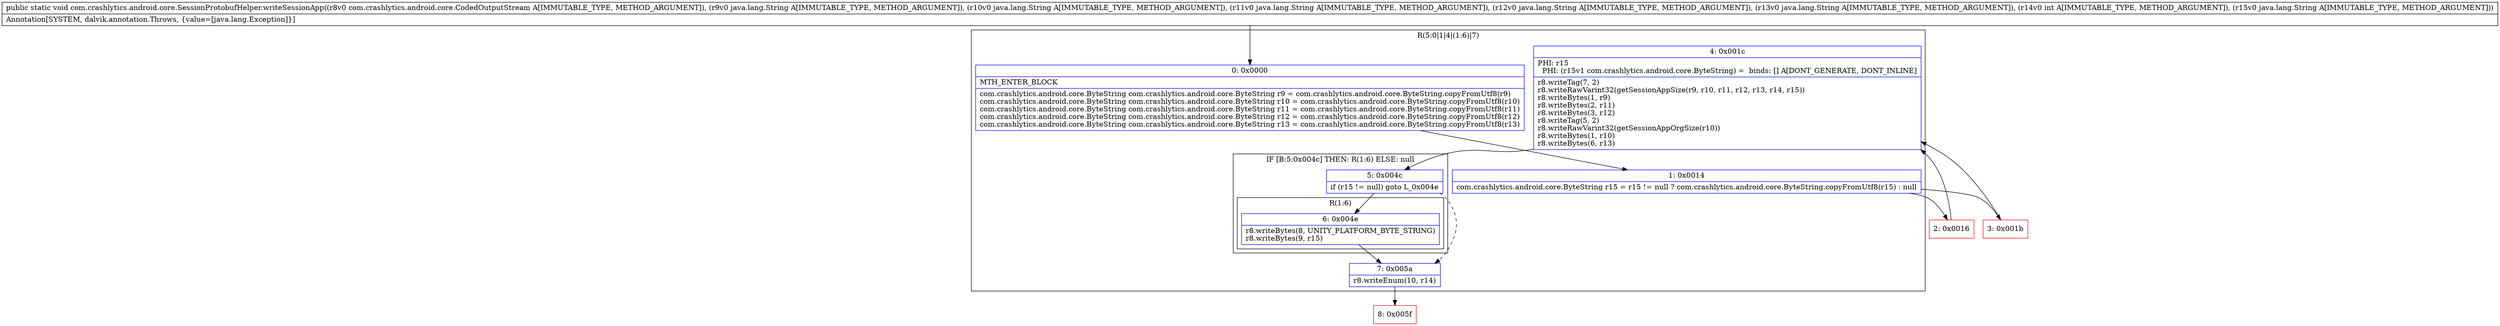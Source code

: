 digraph "CFG forcom.crashlytics.android.core.SessionProtobufHelper.writeSessionApp(Lcom\/crashlytics\/android\/core\/CodedOutputStream;Ljava\/lang\/String;Ljava\/lang\/String;Ljava\/lang\/String;Ljava\/lang\/String;Ljava\/lang\/String;ILjava\/lang\/String;)V" {
subgraph cluster_Region_679574257 {
label = "R(5:0|1|4|(1:6)|7)";
node [shape=record,color=blue];
Node_0 [shape=record,label="{0\:\ 0x0000|MTH_ENTER_BLOCK\l|com.crashlytics.android.core.ByteString com.crashlytics.android.core.ByteString r9 = com.crashlytics.android.core.ByteString.copyFromUtf8(r9)\lcom.crashlytics.android.core.ByteString com.crashlytics.android.core.ByteString r10 = com.crashlytics.android.core.ByteString.copyFromUtf8(r10)\lcom.crashlytics.android.core.ByteString com.crashlytics.android.core.ByteString r11 = com.crashlytics.android.core.ByteString.copyFromUtf8(r11)\lcom.crashlytics.android.core.ByteString com.crashlytics.android.core.ByteString r12 = com.crashlytics.android.core.ByteString.copyFromUtf8(r12)\lcom.crashlytics.android.core.ByteString com.crashlytics.android.core.ByteString r13 = com.crashlytics.android.core.ByteString.copyFromUtf8(r13)\l}"];
Node_1 [shape=record,label="{1\:\ 0x0014|com.crashlytics.android.core.ByteString r15 = r15 != null ? com.crashlytics.android.core.ByteString.copyFromUtf8(r15) : null\l}"];
Node_4 [shape=record,label="{4\:\ 0x001c|PHI: r15 \l  PHI: (r15v1 com.crashlytics.android.core.ByteString) =  binds: [] A[DONT_GENERATE, DONT_INLINE]\l|r8.writeTag(7, 2)\lr8.writeRawVarint32(getSessionAppSize(r9, r10, r11, r12, r13, r14, r15))\lr8.writeBytes(1, r9)\lr8.writeBytes(2, r11)\lr8.writeBytes(3, r12)\lr8.writeTag(5, 2)\lr8.writeRawVarint32(getSessionAppOrgSize(r10))\lr8.writeBytes(1, r10)\lr8.writeBytes(6, r13)\l}"];
subgraph cluster_IfRegion_396950459 {
label = "IF [B:5:0x004c] THEN: R(1:6) ELSE: null";
node [shape=record,color=blue];
Node_5 [shape=record,label="{5\:\ 0x004c|if (r15 != null) goto L_0x004e\l}"];
subgraph cluster_Region_238444755 {
label = "R(1:6)";
node [shape=record,color=blue];
Node_6 [shape=record,label="{6\:\ 0x004e|r8.writeBytes(8, UNITY_PLATFORM_BYTE_STRING)\lr8.writeBytes(9, r15)\l}"];
}
}
Node_7 [shape=record,label="{7\:\ 0x005a|r8.writeEnum(10, r14)\l}"];
}
Node_2 [shape=record,color=red,label="{2\:\ 0x0016}"];
Node_3 [shape=record,color=red,label="{3\:\ 0x001b}"];
Node_8 [shape=record,color=red,label="{8\:\ 0x005f}"];
MethodNode[shape=record,label="{public static void com.crashlytics.android.core.SessionProtobufHelper.writeSessionApp((r8v0 com.crashlytics.android.core.CodedOutputStream A[IMMUTABLE_TYPE, METHOD_ARGUMENT]), (r9v0 java.lang.String A[IMMUTABLE_TYPE, METHOD_ARGUMENT]), (r10v0 java.lang.String A[IMMUTABLE_TYPE, METHOD_ARGUMENT]), (r11v0 java.lang.String A[IMMUTABLE_TYPE, METHOD_ARGUMENT]), (r12v0 java.lang.String A[IMMUTABLE_TYPE, METHOD_ARGUMENT]), (r13v0 java.lang.String A[IMMUTABLE_TYPE, METHOD_ARGUMENT]), (r14v0 int A[IMMUTABLE_TYPE, METHOD_ARGUMENT]), (r15v0 java.lang.String A[IMMUTABLE_TYPE, METHOD_ARGUMENT]))  | Annotation[SYSTEM, dalvik.annotation.Throws, \{value=[java.lang.Exception]\}]\l}"];
MethodNode -> Node_0;
Node_0 -> Node_1;
Node_1 -> Node_2;
Node_1 -> Node_3;
Node_4 -> Node_5;
Node_5 -> Node_6;
Node_5 -> Node_7[style=dashed];
Node_6 -> Node_7;
Node_7 -> Node_8;
Node_2 -> Node_4;
Node_3 -> Node_4;
}

